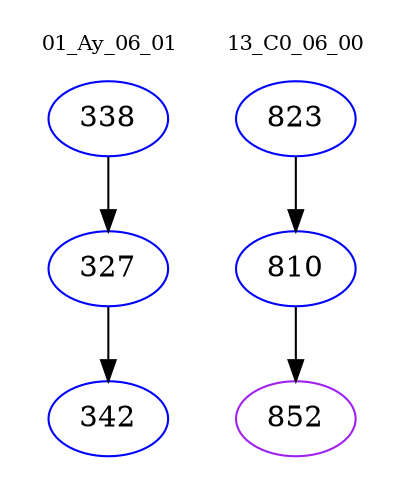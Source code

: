 digraph{
subgraph cluster_0 {
color = white
label = "01_Ay_06_01";
fontsize=10;
T0_338 [label="338", color="blue"]
T0_338 -> T0_327 [color="black"]
T0_327 [label="327", color="blue"]
T0_327 -> T0_342 [color="black"]
T0_342 [label="342", color="blue"]
}
subgraph cluster_1 {
color = white
label = "13_C0_06_00";
fontsize=10;
T1_823 [label="823", color="blue"]
T1_823 -> T1_810 [color="black"]
T1_810 [label="810", color="blue"]
T1_810 -> T1_852 [color="black"]
T1_852 [label="852", color="purple"]
}
}
